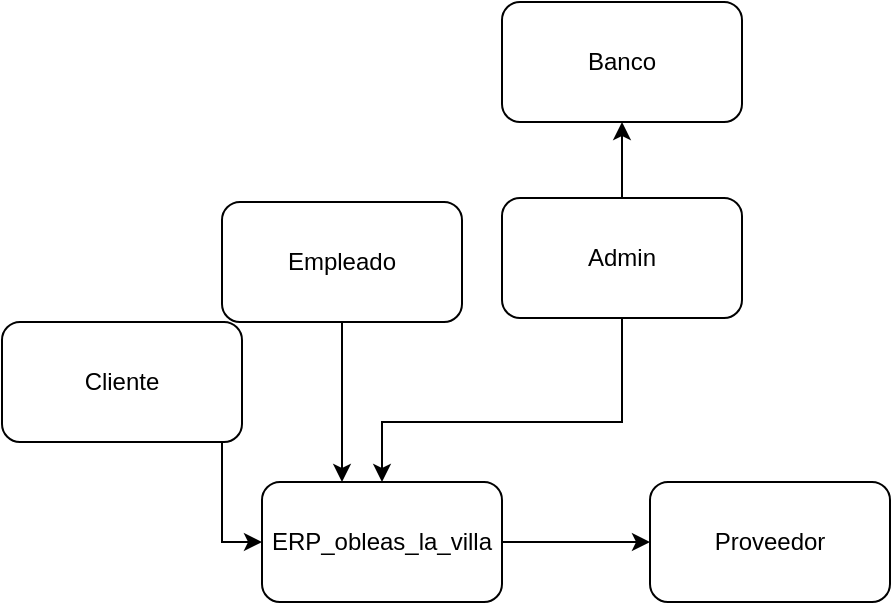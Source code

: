 <mxfile version="26.0.9">
  <diagram name="Página-1" id="GLDBpPGuKvsnmZB8B_dC">
    <mxGraphModel dx="712" dy="827" grid="1" gridSize="10" guides="1" tooltips="1" connect="1" arrows="1" fold="1" page="1" pageScale="1" pageWidth="827" pageHeight="1169" math="0" shadow="0">
      <root>
        <mxCell id="0" />
        <mxCell id="1" parent="0" />
        <mxCell id="gKKDAPpOl-zywFlZeOJr-21" style="edgeStyle=orthogonalEdgeStyle;rounded=0;orthogonalLoop=1;jettySize=auto;html=1;" parent="1" source="gKKDAPpOl-zywFlZeOJr-1" target="gKKDAPpOl-zywFlZeOJr-10" edge="1">
          <mxGeometry relative="1" as="geometry" />
        </mxCell>
        <mxCell id="gKKDAPpOl-zywFlZeOJr-1" value="ERP_obleas_la_villa" style="rounded=1;whiteSpace=wrap;html=1;" parent="1" vertex="1">
          <mxGeometry x="220" y="390" width="120" height="60" as="geometry" />
        </mxCell>
        <mxCell id="gKKDAPpOl-zywFlZeOJr-27" style="edgeStyle=orthogonalEdgeStyle;rounded=0;orthogonalLoop=1;jettySize=auto;html=1;entryX=0.5;entryY=1;entryDx=0;entryDy=0;" parent="1" source="gKKDAPpOl-zywFlZeOJr-4" target="gKKDAPpOl-zywFlZeOJr-11" edge="1">
          <mxGeometry relative="1" as="geometry" />
        </mxCell>
        <mxCell id="gKKDAPpOl-zywFlZeOJr-28" style="edgeStyle=orthogonalEdgeStyle;rounded=0;orthogonalLoop=1;jettySize=auto;html=1;" parent="1" source="gKKDAPpOl-zywFlZeOJr-4" target="gKKDAPpOl-zywFlZeOJr-1" edge="1">
          <mxGeometry relative="1" as="geometry">
            <mxPoint x="340" y="300" as="targetPoint" />
            <Array as="points">
              <mxPoint x="400" y="360" />
              <mxPoint x="280" y="360" />
            </Array>
          </mxGeometry>
        </mxCell>
        <mxCell id="gKKDAPpOl-zywFlZeOJr-4" value="Admin" style="whiteSpace=wrap;html=1;rounded=1;" parent="1" vertex="1">
          <mxGeometry x="340" y="248" width="120" height="60" as="geometry" />
        </mxCell>
        <mxCell id="gKKDAPpOl-zywFlZeOJr-26" style="edgeStyle=orthogonalEdgeStyle;rounded=0;orthogonalLoop=1;jettySize=auto;html=1;" parent="1" source="gKKDAPpOl-zywFlZeOJr-6" target="gKKDAPpOl-zywFlZeOJr-1" edge="1">
          <mxGeometry relative="1" as="geometry">
            <mxPoint x="310" y="270" as="targetPoint" />
            <Array as="points">
              <mxPoint x="260" y="330" />
              <mxPoint x="260" y="330" />
            </Array>
          </mxGeometry>
        </mxCell>
        <mxCell id="gKKDAPpOl-zywFlZeOJr-6" value="Empleado" style="whiteSpace=wrap;html=1;rounded=1;" parent="1" vertex="1">
          <mxGeometry x="200" y="250" width="120" height="60" as="geometry" />
        </mxCell>
        <mxCell id="gKKDAPpOl-zywFlZeOJr-25" style="edgeStyle=orthogonalEdgeStyle;rounded=0;orthogonalLoop=1;jettySize=auto;html=1;" parent="1" source="gKKDAPpOl-zywFlZeOJr-8" target="gKKDAPpOl-zywFlZeOJr-1" edge="1">
          <mxGeometry relative="1" as="geometry">
            <mxPoint x="250" y="270" as="targetPoint" />
            <Array as="points">
              <mxPoint x="200" y="420" />
            </Array>
          </mxGeometry>
        </mxCell>
        <mxCell id="gKKDAPpOl-zywFlZeOJr-8" value="Cliente" style="rounded=1;whiteSpace=wrap;html=1;" parent="1" vertex="1">
          <mxGeometry x="90" y="310" width="120" height="60" as="geometry" />
        </mxCell>
        <mxCell id="gKKDAPpOl-zywFlZeOJr-10" value="Proveedor" style="rounded=1;whiteSpace=wrap;html=1;" parent="1" vertex="1">
          <mxGeometry x="414" y="390" width="120" height="60" as="geometry" />
        </mxCell>
        <mxCell id="gKKDAPpOl-zywFlZeOJr-11" value="Banco" style="rounded=1;whiteSpace=wrap;html=1;" parent="1" vertex="1">
          <mxGeometry x="340" y="150" width="120" height="60" as="geometry" />
        </mxCell>
      </root>
    </mxGraphModel>
  </diagram>
</mxfile>
